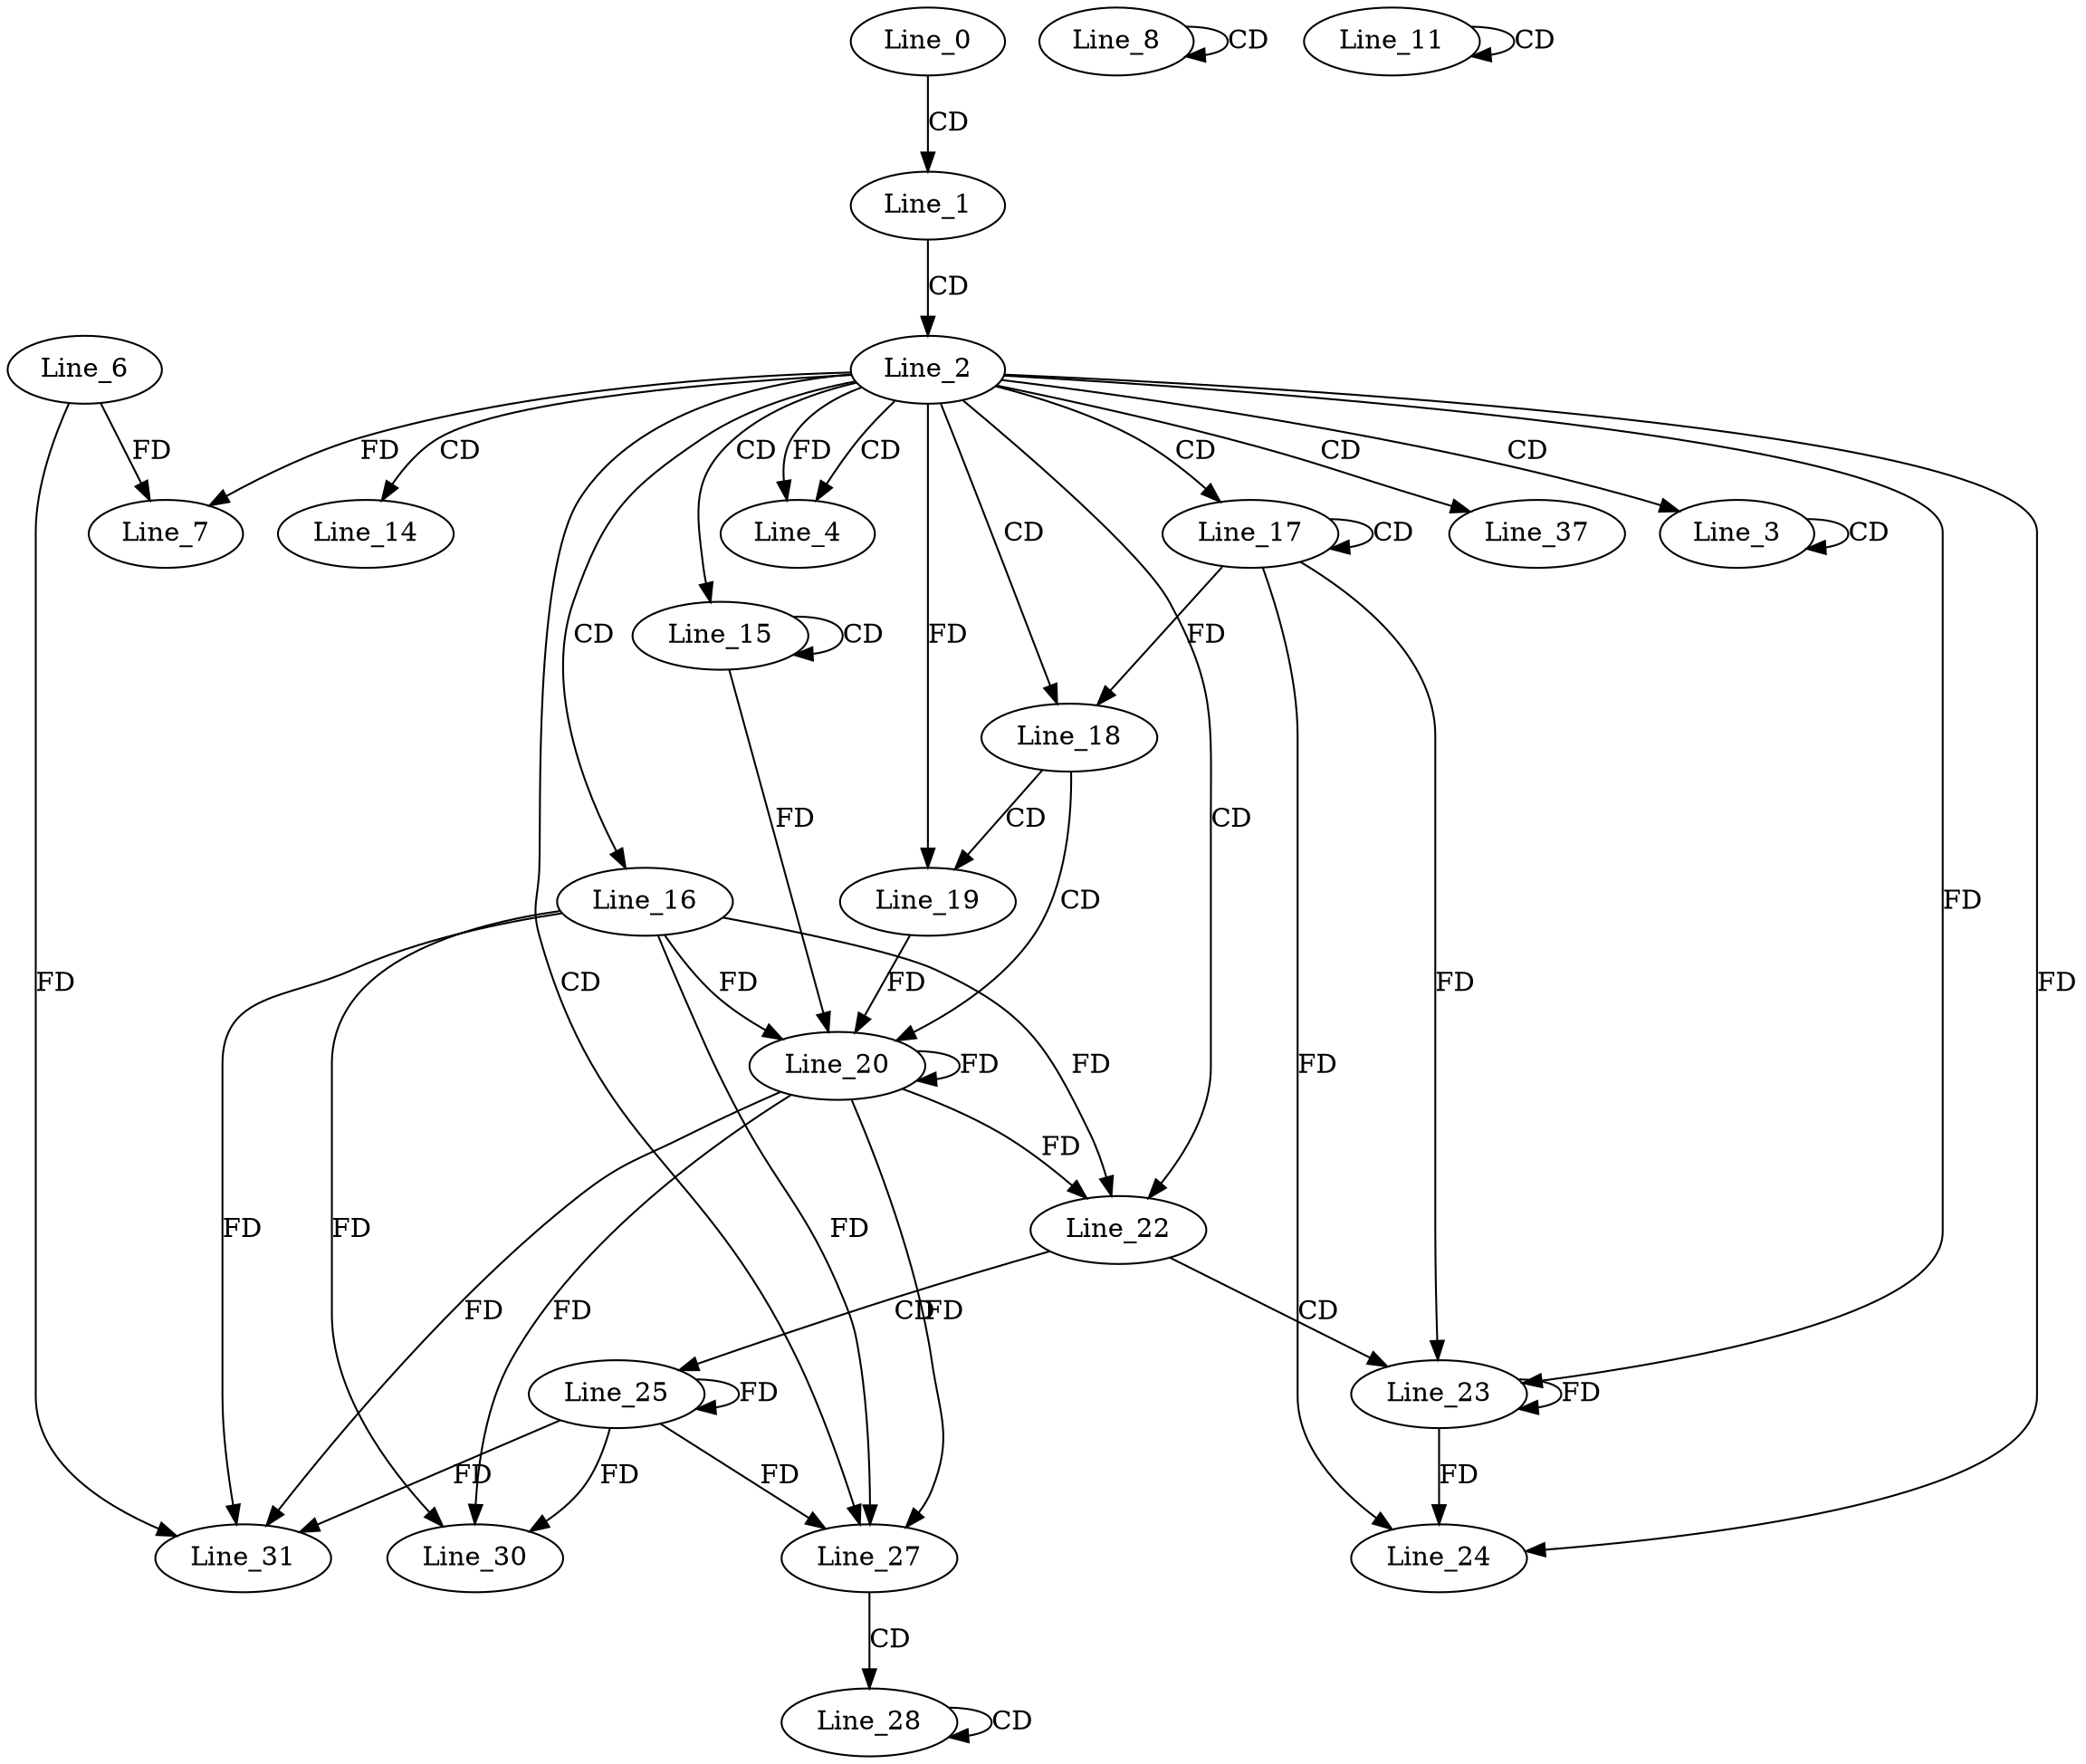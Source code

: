 digraph G {
  Line_0;
  Line_1;
  Line_2;
  Line_3;
  Line_3;
  Line_4;
  Line_4;
  Line_6;
  Line_7;
  Line_8;
  Line_8;
  Line_11;
  Line_11;
  Line_14;
  Line_15;
  Line_15;
  Line_16;
  Line_17;
  Line_17;
  Line_18;
  Line_19;
  Line_19;
  Line_20;
  Line_20;
  Line_22;
  Line_23;
  Line_23;
  Line_24;
  Line_25;
  Line_25;
  Line_27;
  Line_28;
  Line_28;
  Line_30;
  Line_31;
  Line_31;
  Line_37;
  Line_0 -> Line_1 [ label="CD" ];
  Line_1 -> Line_2 [ label="CD" ];
  Line_2 -> Line_3 [ label="CD" ];
  Line_3 -> Line_3 [ label="CD" ];
  Line_2 -> Line_4 [ label="CD" ];
  Line_2 -> Line_4 [ label="FD" ];
  Line_6 -> Line_7 [ label="FD" ];
  Line_2 -> Line_7 [ label="FD" ];
  Line_8 -> Line_8 [ label="CD" ];
  Line_11 -> Line_11 [ label="CD" ];
  Line_2 -> Line_14 [ label="CD" ];
  Line_2 -> Line_15 [ label="CD" ];
  Line_15 -> Line_15 [ label="CD" ];
  Line_2 -> Line_16 [ label="CD" ];
  Line_2 -> Line_17 [ label="CD" ];
  Line_17 -> Line_17 [ label="CD" ];
  Line_2 -> Line_18 [ label="CD" ];
  Line_17 -> Line_18 [ label="FD" ];
  Line_18 -> Line_19 [ label="CD" ];
  Line_2 -> Line_19 [ label="FD" ];
  Line_18 -> Line_20 [ label="CD" ];
  Line_16 -> Line_20 [ label="FD" ];
  Line_20 -> Line_20 [ label="FD" ];
  Line_15 -> Line_20 [ label="FD" ];
  Line_19 -> Line_20 [ label="FD" ];
  Line_2 -> Line_22 [ label="CD" ];
  Line_16 -> Line_22 [ label="FD" ];
  Line_20 -> Line_22 [ label="FD" ];
  Line_22 -> Line_23 [ label="CD" ];
  Line_17 -> Line_23 [ label="FD" ];
  Line_23 -> Line_23 [ label="FD" ];
  Line_2 -> Line_23 [ label="FD" ];
  Line_2 -> Line_24 [ label="FD" ];
  Line_17 -> Line_24 [ label="FD" ];
  Line_23 -> Line_24 [ label="FD" ];
  Line_22 -> Line_25 [ label="CD" ];
  Line_25 -> Line_25 [ label="FD" ];
  Line_2 -> Line_27 [ label="CD" ];
  Line_16 -> Line_27 [ label="FD" ];
  Line_20 -> Line_27 [ label="FD" ];
  Line_25 -> Line_27 [ label="FD" ];
  Line_27 -> Line_28 [ label="CD" ];
  Line_28 -> Line_28 [ label="CD" ];
  Line_16 -> Line_30 [ label="FD" ];
  Line_20 -> Line_30 [ label="FD" ];
  Line_25 -> Line_30 [ label="FD" ];
  Line_6 -> Line_31 [ label="FD" ];
  Line_16 -> Line_31 [ label="FD" ];
  Line_20 -> Line_31 [ label="FD" ];
  Line_25 -> Line_31 [ label="FD" ];
  Line_2 -> Line_37 [ label="CD" ];
}
